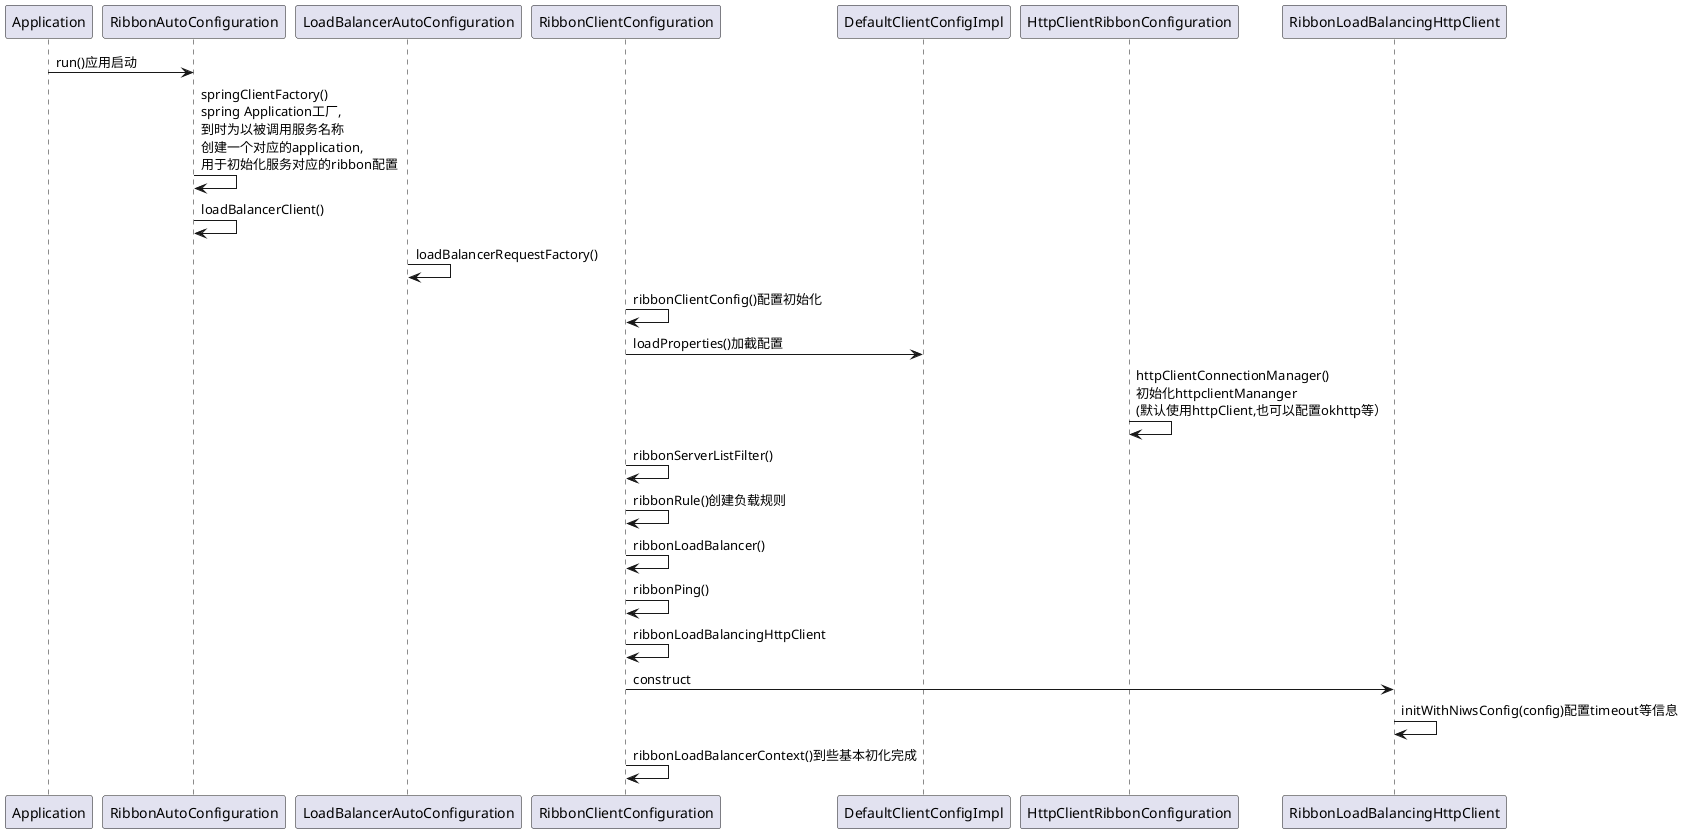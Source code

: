 @startuml
Application ->RibbonAutoConfiguration:run()应用启动
RibbonAutoConfiguration->RibbonAutoConfiguration:springClientFactory()\nspring Application工厂,\n到时为以被调用服务名称\n创建一个对应的application,\n用于初始化服务对应的ribbon配置
RibbonAutoConfiguration->RibbonAutoConfiguration:loadBalancerClient()
LoadBalancerAutoConfiguration->LoadBalancerAutoConfiguration:loadBalancerRequestFactory()
RibbonClientConfiguration->RibbonClientConfiguration:ribbonClientConfig()配置初始化
RibbonClientConfiguration->DefaultClientConfigImpl:loadProperties()加截配置
HttpClientRibbonConfiguration->HttpClientRibbonConfiguration:httpClientConnectionManager()\n初始化httpclientMananger\n(默认使用httpClient,也可以配置okhttp等）
RibbonClientConfiguration->RibbonClientConfiguration:ribbonServerListFilter()
RibbonClientConfiguration->RibbonClientConfiguration:ribbonRule()创建负载规则
RibbonClientConfiguration->RibbonClientConfiguration:ribbonLoadBalancer()
RibbonClientConfiguration->RibbonClientConfiguration:ribbonPing()
RibbonClientConfiguration->RibbonClientConfiguration:ribbonLoadBalancingHttpClient
RibbonClientConfiguration->RibbonLoadBalancingHttpClient:construct
RibbonLoadBalancingHttpClient->RibbonLoadBalancingHttpClient:initWithNiwsConfig(config)配置timeout等信息
RibbonClientConfiguration->RibbonClientConfiguration:ribbonLoadBalancerContext()到些基本初化完成
@enduml